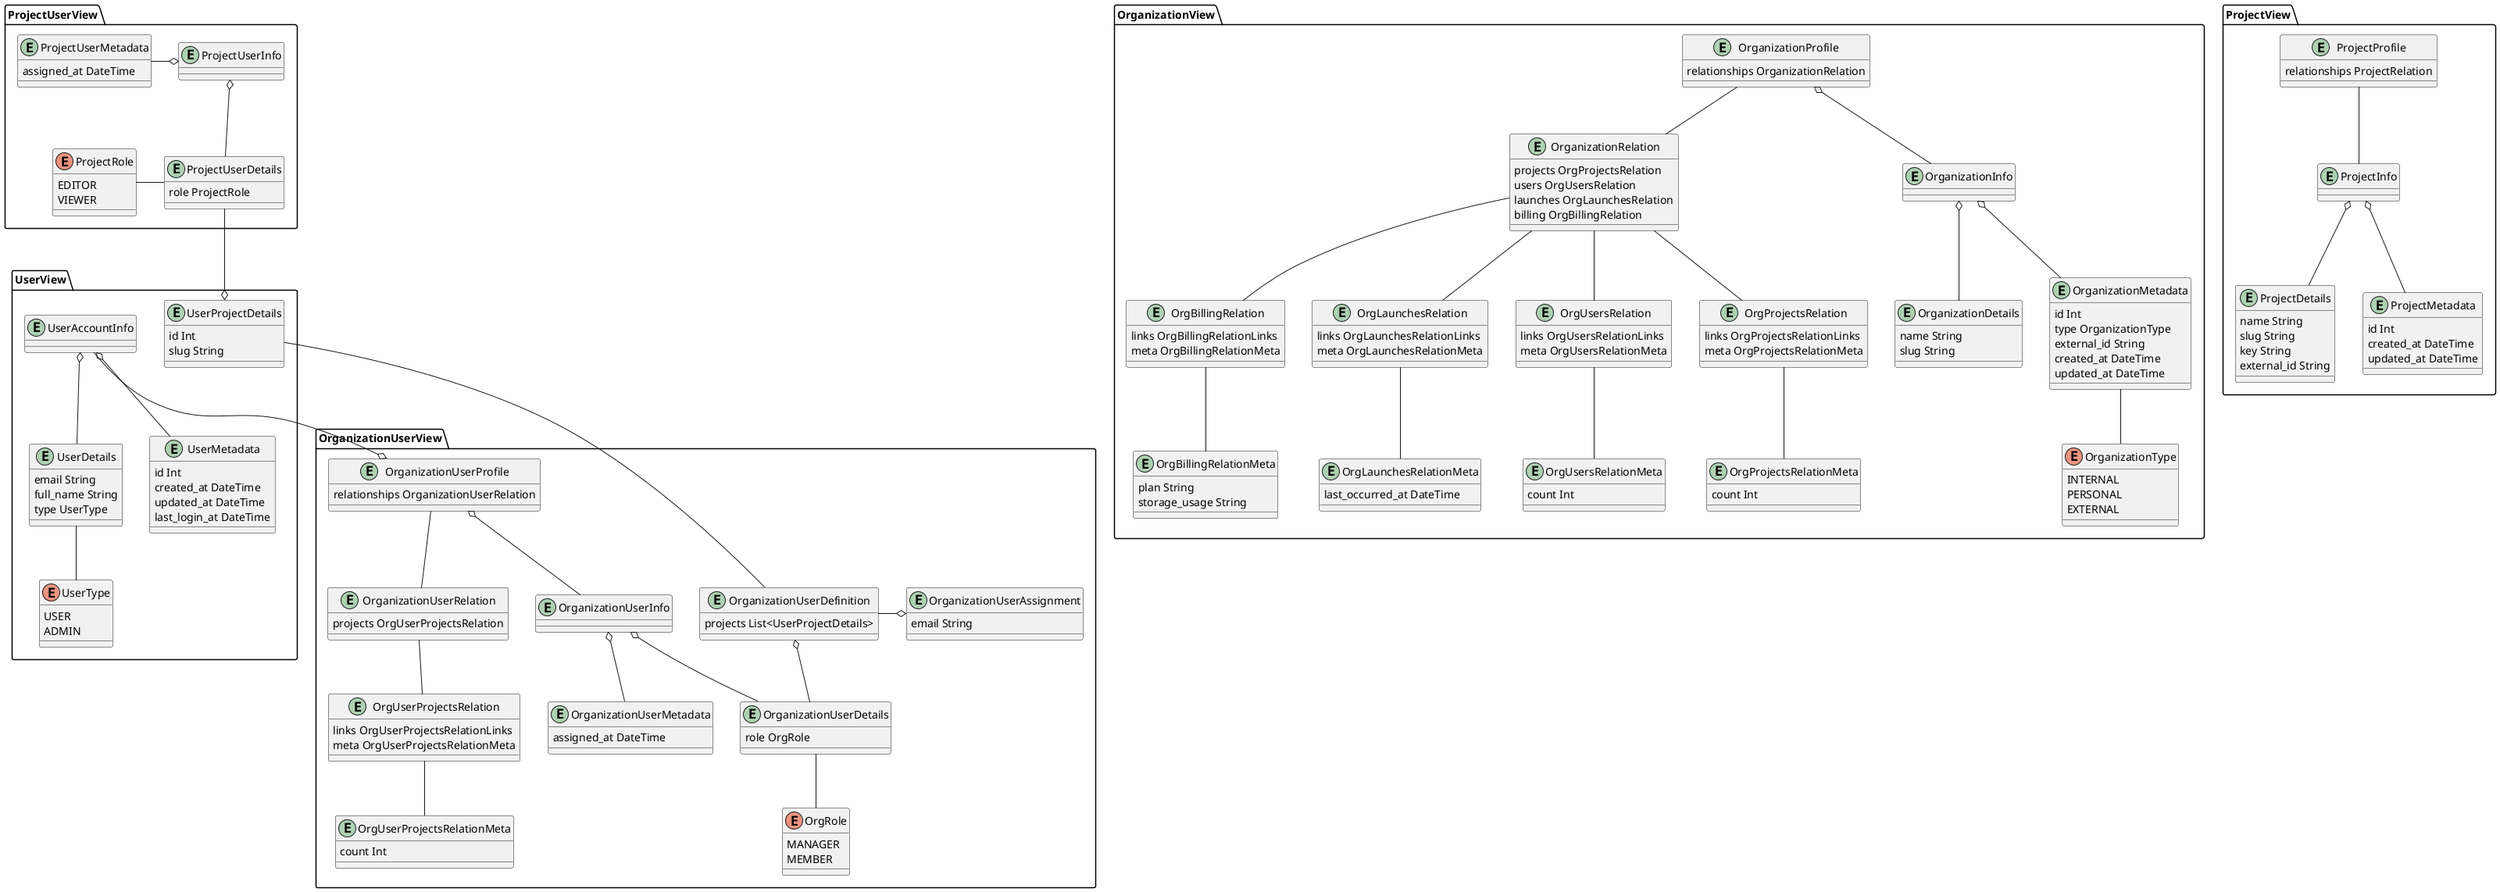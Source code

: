 ---
stoplight-id: dp15zhxks2i84
---

@startuml organizational-entities

'skinparam linetype ortho

package OrganizationView {
  entity OrganizationProfile {
    relationships OrganizationRelation
  }
  
  entity OrganizationInfo
  OrganizationInfo -up-o OrganizationProfile
  
  entity OrganizationDetails {
    name String
    slug String
  }
  OrganizationInfo o-- OrganizationDetails

  entity OrganizationMetadata {
    id Int
    type OrganizationType
    external_id String
    created_at DateTime
    updated_at DateTime
  }
  OrganizationInfo o-- OrganizationMetadata

  entity OrganizationRelation {
    projects OrgProjectsRelation
    users OrgUsersRelation
    launches OrgLaunchesRelation
    billing OrgBillingRelation
  }
  OrganizationRelation -up- OrganizationProfile

  entity OrgProjectsRelation {
    links OrgProjectsRelationLinks
    meta OrgProjectsRelationMeta
  }
  OrgProjectsRelation -up- OrganizationRelation

  entity OrgProjectsRelationMeta {
    count Int
  }
  OrgProjectsRelationMeta -up- OrgProjectsRelation

  entity OrgUsersRelation {
    links OrgUsersRelationLinks
    meta OrgUsersRelationMeta
  }
  OrgUsersRelation -up- OrganizationRelation

  entity OrgUsersRelationMeta {
    count Int
  }
  OrgUsersRelationMeta -up- OrgUsersRelation

  entity OrgLaunchesRelation {
    links OrgLaunchesRelationLinks
    meta OrgLaunchesRelationMeta
  }
  OrgLaunchesRelation -up- OrganizationRelation

  entity OrgLaunchesRelationMeta {
    last_occurred_at DateTime
  }
  OrgLaunchesRelationMeta -up- OrgLaunchesRelation

  entity OrgBillingRelation {
    links OrgBillingRelationLinks
    meta OrgBillingRelationMeta
  }
  OrgBillingRelation -up- OrganizationRelation

  entity OrgBillingRelationMeta {
    plan String
    storage_usage String
  }
  OrgBillingRelationMeta -up- OrgBillingRelation

  enum OrganizationType {
    INTERNAL
    PERSONAL
    EXTERNAL
  }
  OrganizationMetadata -- OrganizationType
}

package OrganizationUserView {
  entity OrganizationUserProfile {
    relationships OrganizationUserRelation
  }

  entity OrganizationUserInfo
  OrganizationUserInfo -up-o OrganizationUserProfile

  entity OrganizationUserDetails {
    role OrgRole
  }
  OrganizationUserDetails -up-o OrganizationUserInfo

  enum OrgRole {
    MANAGER
    MEMBER
  }
  OrgRole -up- OrganizationUserDetails

  entity OrganizationUserMetadata {
    assigned_at DateTime
  }
  OrganizationUserMetadata -up-o OrganizationUserInfo

  entity OrganizationUserRelation {
    projects OrgUserProjectsRelation
  }
  OrganizationUserRelation -up- OrganizationUserProfile
  
  entity OrgUserProjectsRelation {
    links OrgUserProjectsRelationLinks
    meta OrgUserProjectsRelationMeta
  }
  OrgUserProjectsRelation -up- OrganizationUserRelation

  entity OrgUserProjectsRelationMeta {
    count Int
  }
  OrgUserProjectsRelationMeta -up- OrgUserProjectsRelation

  entity OrganizationUserDefinition {
    projects List<UserProjectDetails>
  }
  OrganizationUserDefinition o-- OrganizationUserDetails 

  entity OrganizationUserAssignment{
    email String
  }
  OrganizationUserAssignment o-l- OrganizationUserDefinition
}

package UserView {
  entity UserAccountInfo
  UserAccountInfo --o OrganizationUserProfile

  entity UserDetails {
    email String
    full_name String
    type UserType
  }
  UserDetails -up-o UserAccountInfo

  entity UserMetadata {
    id Int
    created_at DateTime
    updated_at DateTime
    last_login_at DateTime
  }
  UserMetadata -up-o UserAccountInfo

  enum UserType {
    USER
    ADMIN
  }
  UserType -up- UserDetails

  entity UserProjectDetails {
    id Int
    slug String
  }
  UserProjectDetails -- OrganizationUserDefinition
}

package ProjectView {
  entity ProjectProfile {
    relationships ProjectRelation
  }
  
  entity ProjectInfo
  ProjectInfo -up- ProjectProfile

  entity ProjectDetails {
    name String
    slug String
    key String
    external_id String
  }
  ProjectDetails -up-o ProjectInfo

  entity ProjectMetadata {
    id Int
    created_at DateTime
    updated_at DateTime
  }
  ProjectInfo o-- ProjectMetadata
}

package ProjectUserView {
  entity ProjectUserInfo

  entity ProjectUserDetails {
    role ProjectRole
  }
  ProjectUserDetails -up-o ProjectUserInfo
  ProjectUserDetails --o UserProjectDetails

  enum ProjectRole {
    EDITOR
    VIEWER
  }
  ProjectRole -right- ProjectUserDetails

  entity ProjectUserMetadata {
    assigned_at DateTime
  }
  ProjectUserMetadata -right-o ProjectUserInfo
}

@enduml